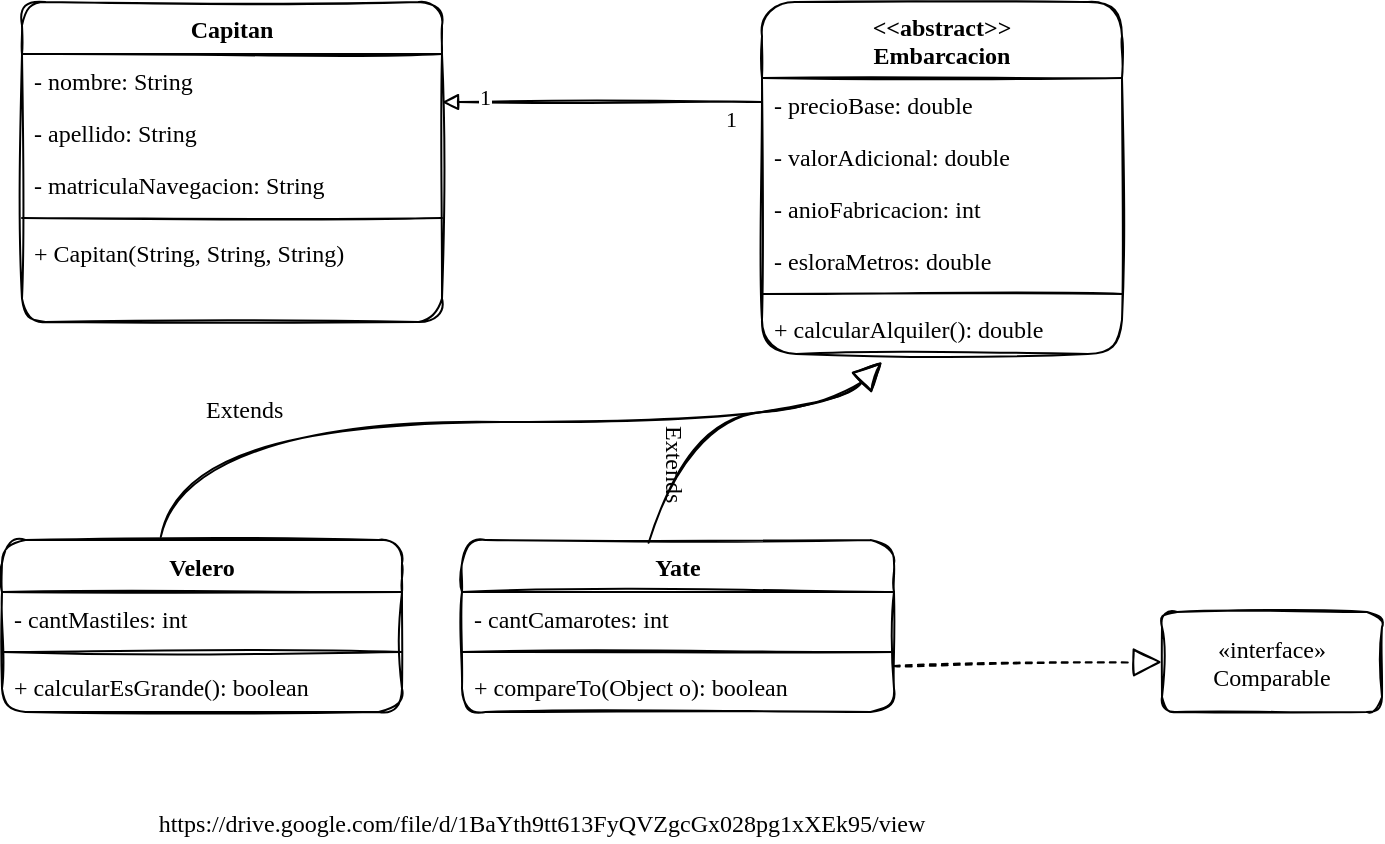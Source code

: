 <mxfile version="15.8.2" type="device"><diagram id="sjIL8w-2klPXhMvLEJ1d" name="Page-1"><mxGraphModel dx="597" dy="775" grid="1" gridSize="10" guides="1" tooltips="1" connect="1" arrows="1" fold="1" page="1" pageScale="1" pageWidth="827" pageHeight="1169" background="#FFFFFF" math="0" shadow="0"><root><mxCell id="0"/><mxCell id="1" parent="0"/><mxCell id="fRDBLoR-9exTfknAnRHi-1" value="&lt;&lt;abstract&gt;&gt;&#10;Embarcacion" style="swimlane;fontStyle=1;align=center;verticalAlign=middle;childLayout=stackLayout;horizontal=1;startSize=38;horizontalStack=0;resizeParent=1;resizeParentMax=0;resizeLast=0;collapsible=1;marginBottom=0;sketch=1;rounded=1;fontFamily=architect daughter;fontSource=https%3A%2F%2Ffonts.googleapis.com%2Fcss%3Ffamily%3Darchitect%2Bdaughter;arcSize=15;" parent="1" vertex="1"><mxGeometry x="460" y="230" width="180" height="176" as="geometry"/></mxCell><mxCell id="fRDBLoR-9exTfknAnRHi-36" value="- precioBase: double" style="text;strokeColor=none;fillColor=none;align=left;verticalAlign=top;spacingLeft=4;spacingRight=4;overflow=hidden;rotatable=0;points=[[0,0.5],[1,0.5]];portConstraint=eastwest;fontStyle=0;sketch=1;rounded=1;fontFamily=architect daughter;fontSource=https%3A%2F%2Ffonts.googleapis.com%2Fcss%3Ffamily%3Darchitect%2Bdaughter;" parent="fRDBLoR-9exTfknAnRHi-1" vertex="1"><mxGeometry y="38" width="180" height="26" as="geometry"/></mxCell><mxCell id="fRDBLoR-9exTfknAnRHi-6" value="- valorAdicional: double" style="text;strokeColor=none;fillColor=none;align=left;verticalAlign=top;spacingLeft=4;spacingRight=4;overflow=hidden;rotatable=0;points=[[0,0.5],[1,0.5]];portConstraint=eastwest;fontStyle=0;sketch=1;rounded=1;fontFamily=architect daughter;fontSource=https%3A%2F%2Ffonts.googleapis.com%2Fcss%3Ffamily%3Darchitect%2Bdaughter;" parent="fRDBLoR-9exTfknAnRHi-1" vertex="1"><mxGeometry y="64" width="180" height="26" as="geometry"/></mxCell><mxCell id="fRDBLoR-9exTfknAnRHi-7" value="- anioFabricacion: int" style="text;strokeColor=none;fillColor=none;align=left;verticalAlign=top;spacingLeft=4;spacingRight=4;overflow=hidden;rotatable=0;points=[[0,0.5],[1,0.5]];portConstraint=eastwest;sketch=1;rounded=1;fontFamily=architect daughter;fontSource=https%3A%2F%2Ffonts.googleapis.com%2Fcss%3Ffamily%3Darchitect%2Bdaughter;" parent="fRDBLoR-9exTfknAnRHi-1" vertex="1"><mxGeometry y="90" width="180" height="26" as="geometry"/></mxCell><mxCell id="fRDBLoR-9exTfknAnRHi-8" value="- esloraMetros: double" style="text;strokeColor=none;fillColor=none;align=left;verticalAlign=top;spacingLeft=4;spacingRight=4;overflow=hidden;rotatable=0;points=[[0,0.5],[1,0.5]];portConstraint=eastwest;sketch=1;rounded=1;fontFamily=architect daughter;fontSource=https%3A%2F%2Ffonts.googleapis.com%2Fcss%3Ffamily%3Darchitect%2Bdaughter;" parent="fRDBLoR-9exTfknAnRHi-1" vertex="1"><mxGeometry y="116" width="180" height="26" as="geometry"/></mxCell><mxCell id="fRDBLoR-9exTfknAnRHi-3" value="" style="line;strokeWidth=1;fillColor=none;align=left;verticalAlign=middle;spacingTop=-1;spacingLeft=3;spacingRight=3;rotatable=0;labelPosition=right;points=[];portConstraint=eastwest;sketch=1;rounded=1;fontFamily=architect daughter;fontSource=https%3A%2F%2Ffonts.googleapis.com%2Fcss%3Ffamily%3Darchitect%2Bdaughter;" parent="fRDBLoR-9exTfknAnRHi-1" vertex="1"><mxGeometry y="142" width="180" height="8" as="geometry"/></mxCell><mxCell id="fRDBLoR-9exTfknAnRHi-4" value="+ calcularAlquiler(): double" style="text;strokeColor=none;fillColor=none;align=left;verticalAlign=top;spacingLeft=4;spacingRight=4;overflow=hidden;rotatable=0;points=[[0,0.5],[1,0.5]];portConstraint=eastwest;sketch=1;rounded=1;fontFamily=architect daughter;fontSource=https%3A%2F%2Ffonts.googleapis.com%2Fcss%3Ffamily%3Darchitect%2Bdaughter;" parent="fRDBLoR-9exTfknAnRHi-1" vertex="1"><mxGeometry y="150" width="180" height="26" as="geometry"/></mxCell><mxCell id="fRDBLoR-9exTfknAnRHi-9" value="Capitan" style="swimlane;fontStyle=1;align=center;verticalAlign=top;childLayout=stackLayout;horizontal=1;startSize=26;horizontalStack=0;resizeParent=1;resizeParentMax=0;resizeLast=0;collapsible=1;marginBottom=0;fontFamily=architect daughter;sketch=1;rounded=1;fontSource=https%3A%2F%2Ffonts.googleapis.com%2Fcss%3Ffamily%3Darchitect%2Bdaughter;" parent="1" vertex="1"><mxGeometry x="90" y="230" width="210" height="160" as="geometry"/></mxCell><mxCell id="fRDBLoR-9exTfknAnRHi-10" value="- nombre: String" style="text;strokeColor=none;fillColor=none;align=left;verticalAlign=top;spacingLeft=4;spacingRight=4;overflow=hidden;rotatable=0;points=[[0,0.5],[1,0.5]];portConstraint=eastwest;sketch=1;rounded=1;fontFamily=architect daughter;fontSource=https%3A%2F%2Ffonts.googleapis.com%2Fcss%3Ffamily%3Darchitect%2Bdaughter;" parent="fRDBLoR-9exTfknAnRHi-9" vertex="1"><mxGeometry y="26" width="210" height="26" as="geometry"/></mxCell><mxCell id="fRDBLoR-9exTfknAnRHi-13" value="- apellido: String" style="text;strokeColor=none;fillColor=none;align=left;verticalAlign=top;spacingLeft=4;spacingRight=4;overflow=hidden;rotatable=0;points=[[0,0.5],[1,0.5]];portConstraint=eastwest;sketch=1;rounded=1;fontFamily=architect daughter;fontSource=https%3A%2F%2Ffonts.googleapis.com%2Fcss%3Ffamily%3Darchitect%2Bdaughter;" parent="fRDBLoR-9exTfknAnRHi-9" vertex="1"><mxGeometry y="52" width="210" height="26" as="geometry"/></mxCell><mxCell id="fRDBLoR-9exTfknAnRHi-14" value="- matriculaNavegacion: String" style="text;strokeColor=none;fillColor=none;align=left;verticalAlign=top;spacingLeft=4;spacingRight=4;overflow=hidden;rotatable=0;points=[[0,0.5],[1,0.5]];portConstraint=eastwest;sketch=1;rounded=1;fontFamily=architect daughter;fontSource=https%3A%2F%2Ffonts.googleapis.com%2Fcss%3Ffamily%3Darchitect%2Bdaughter;" parent="fRDBLoR-9exTfknAnRHi-9" vertex="1"><mxGeometry y="78" width="210" height="26" as="geometry"/></mxCell><mxCell id="fRDBLoR-9exTfknAnRHi-11" value="" style="line;strokeWidth=1;fillColor=none;align=left;verticalAlign=middle;spacingTop=-1;spacingLeft=3;spacingRight=3;rotatable=0;labelPosition=right;points=[];portConstraint=eastwest;sketch=1;rounded=1;fontFamily=architect daughter;fontSource=https%3A%2F%2Ffonts.googleapis.com%2Fcss%3Ffamily%3Darchitect%2Bdaughter;" parent="fRDBLoR-9exTfknAnRHi-9" vertex="1"><mxGeometry y="104" width="210" height="8" as="geometry"/></mxCell><mxCell id="SMdIu9WRXFlGN5hThCDA-2" value="+ Capitan(String, String, String)" style="text;strokeColor=none;fillColor=none;align=left;verticalAlign=top;spacingLeft=4;spacingRight=4;overflow=hidden;rotatable=0;points=[[0,0.5],[1,0.5]];portConstraint=eastwest;sketch=1;rounded=1;fontFamily=architect daughter;fontSource=https%3A%2F%2Ffonts.googleapis.com%2Fcss%3Ffamily%3Darchitect%2Bdaughter;" vertex="1" parent="fRDBLoR-9exTfknAnRHi-9"><mxGeometry y="112" width="210" height="48" as="geometry"/></mxCell><mxCell id="fRDBLoR-9exTfknAnRHi-15" value="Velero" style="swimlane;fontStyle=1;align=center;verticalAlign=top;childLayout=stackLayout;horizontal=1;startSize=26;horizontalStack=0;resizeParent=1;resizeParentMax=0;resizeLast=0;collapsible=1;marginBottom=0;sketch=1;rounded=1;fontFamily=architect daughter;fontSource=https%3A%2F%2Ffonts.googleapis.com%2Fcss%3Ffamily%3Darchitect%2Bdaughter;" parent="1" vertex="1"><mxGeometry x="80" y="499" width="200" height="86" as="geometry"/></mxCell><mxCell id="fRDBLoR-9exTfknAnRHi-16" value="- cantMastiles: int" style="text;strokeColor=none;fillColor=none;align=left;verticalAlign=top;spacingLeft=4;spacingRight=4;overflow=hidden;rotatable=0;points=[[0,0.5],[1,0.5]];portConstraint=eastwest;sketch=1;rounded=1;fontFamily=architect daughter;fontSource=https%3A%2F%2Ffonts.googleapis.com%2Fcss%3Ffamily%3Darchitect%2Bdaughter;" parent="fRDBLoR-9exTfknAnRHi-15" vertex="1"><mxGeometry y="26" width="200" height="26" as="geometry"/></mxCell><mxCell id="fRDBLoR-9exTfknAnRHi-17" value="" style="line;strokeWidth=1;fillColor=none;align=left;verticalAlign=middle;spacingTop=-1;spacingLeft=3;spacingRight=3;rotatable=0;labelPosition=right;points=[];portConstraint=eastwest;sketch=1;rounded=1;fontFamily=architect daughter;fontSource=https%3A%2F%2Ffonts.googleapis.com%2Fcss%3Ffamily%3Darchitect%2Bdaughter;" parent="fRDBLoR-9exTfknAnRHi-15" vertex="1"><mxGeometry y="52" width="200" height="8" as="geometry"/></mxCell><mxCell id="fRDBLoR-9exTfknAnRHi-25" value="+ calcularEsGrande(): boolean" style="text;strokeColor=none;fillColor=none;align=left;verticalAlign=top;spacingLeft=4;spacingRight=4;overflow=hidden;rotatable=0;points=[[0,0.5],[1,0.5]];portConstraint=eastwest;sketch=1;rounded=1;fontFamily=architect daughter;fontSource=https%3A%2F%2Ffonts.googleapis.com%2Fcss%3Ffamily%3Darchitect%2Bdaughter;" parent="fRDBLoR-9exTfknAnRHi-15" vertex="1"><mxGeometry y="60" width="200" height="26" as="geometry"/></mxCell><mxCell id="fRDBLoR-9exTfknAnRHi-19" value="Yate" style="swimlane;fontStyle=1;align=center;verticalAlign=top;childLayout=stackLayout;horizontal=1;startSize=26;horizontalStack=0;resizeParent=1;resizeParentMax=0;resizeLast=0;collapsible=1;marginBottom=0;sketch=1;rounded=1;fontFamily=architect daughter;fontSource=https%3A%2F%2Ffonts.googleapis.com%2Fcss%3Ffamily%3Darchitect%2Bdaughter;" parent="1" vertex="1"><mxGeometry x="310" y="499" width="216" height="86" as="geometry"/></mxCell><mxCell id="fRDBLoR-9exTfknAnRHi-20" value="- cantCamarotes: int" style="text;strokeColor=none;fillColor=none;align=left;verticalAlign=top;spacingLeft=4;spacingRight=4;overflow=hidden;rotatable=0;points=[[0,0.5],[1,0.5]];portConstraint=eastwest;sketch=1;rounded=1;fontFamily=architect daughter;fontSource=https%3A%2F%2Ffonts.googleapis.com%2Fcss%3Ffamily%3Darchitect%2Bdaughter;" parent="fRDBLoR-9exTfknAnRHi-19" vertex="1"><mxGeometry y="26" width="216" height="26" as="geometry"/></mxCell><mxCell id="fRDBLoR-9exTfknAnRHi-21" value="" style="line;strokeWidth=1;fillColor=none;align=left;verticalAlign=middle;spacingTop=-1;spacingLeft=3;spacingRight=3;rotatable=0;labelPosition=right;points=[];portConstraint=eastwest;sketch=1;rounded=1;fontFamily=architect daughter;fontSource=https%3A%2F%2Ffonts.googleapis.com%2Fcss%3Ffamily%3Darchitect%2Bdaughter;" parent="fRDBLoR-9exTfknAnRHi-19" vertex="1"><mxGeometry y="52" width="216" height="8" as="geometry"/></mxCell><mxCell id="fRDBLoR-9exTfknAnRHi-23" value="+ compareTo(Object o): boolean " style="text;strokeColor=none;fillColor=none;align=left;verticalAlign=top;spacingLeft=4;spacingRight=4;overflow=hidden;rotatable=0;points=[[0,0.5],[1,0.5]];portConstraint=eastwest;sketch=1;rounded=1;fontFamily=architect daughter;fontSource=https%3A%2F%2Ffonts.googleapis.com%2Fcss%3Ffamily%3Darchitect%2Bdaughter;" parent="fRDBLoR-9exTfknAnRHi-19" vertex="1"><mxGeometry y="60" width="216" height="26" as="geometry"/></mxCell><mxCell id="fRDBLoR-9exTfknAnRHi-32" value="" style="endArrow=block;endFill=0;endSize=12;exitX=0.432;exitY=0.016;exitDx=0;exitDy=0;exitPerimeter=0;sketch=1;curved=1;fontFamily=architect daughter;fontSource=https%3A%2F%2Ffonts.googleapis.com%2Fcss%3Ffamily%3Darchitect%2Bdaughter;" parent="1" source="fRDBLoR-9exTfknAnRHi-19" edge="1"><mxGeometry width="160" relative="1" as="geometry"><mxPoint x="570" y="500" as="sourcePoint"/><mxPoint x="520" y="410" as="targetPoint"/><Array as="points"><mxPoint x="420" y="440"/><mxPoint x="500" y="430"/></Array></mxGeometry></mxCell><mxCell id="fRDBLoR-9exTfknAnRHi-33" value="" style="endArrow=block;endFill=0;endSize=12;exitX=0.397;exitY=-0.018;exitDx=0;exitDy=0;exitPerimeter=0;sketch=1;curved=1;fontFamily=architect daughter;fontSource=https%3A%2F%2Ffonts.googleapis.com%2Fcss%3Ffamily%3Darchitect%2Bdaughter;" parent="1" source="fRDBLoR-9exTfknAnRHi-15" edge="1"><mxGeometry width="160" relative="1" as="geometry"><mxPoint x="180" y="440" as="sourcePoint"/><mxPoint x="520" y="410" as="targetPoint"/><Array as="points"><mxPoint x="170" y="440"/><mxPoint x="490" y="440"/></Array></mxGeometry></mxCell><mxCell id="SMdIu9WRXFlGN5hThCDA-1" value="https://drive.google.com/file/d/1BaYth9tt613FyQVZgcGx028pg1xXEk95/view" style="text;align=center;verticalAlign=middle;resizable=0;points=[];autosize=1;strokeColor=none;fillColor=none;sketch=1;rounded=1;fontFamily=architect daughter;fontSource=https%3A%2F%2Ffonts.googleapis.com%2Fcss%3Ffamily%3Darchitect%2Bdaughter;" vertex="1" parent="1"><mxGeometry x="110" y="630" width="480" height="20" as="geometry"/></mxCell><mxCell id="SMdIu9WRXFlGN5hThCDA-4" value="" style="endArrow=block;edgeStyle=orthogonalEdgeStyle;endFill=0;sketch=1;curved=1;fontFamily=architect daughter;fontSource=https%3A%2F%2Ffonts.googleapis.com%2Fcss%3Ffamily%3Darchitect%2Bdaughter;" edge="1" parent="1"><mxGeometry relative="1" as="geometry"><mxPoint x="460" y="280" as="sourcePoint"/><mxPoint x="300" y="280" as="targetPoint"/><Array as="points"><mxPoint x="430" y="279.5"/></Array></mxGeometry></mxCell><mxCell id="SMdIu9WRXFlGN5hThCDA-5" value="1" style="edgeLabel;resizable=0;align=left;verticalAlign=bottom;sketch=1;rounded=1;fontFamily=architect daughter;fontSource=https%3A%2F%2Ffonts.googleapis.com%2Fcss%3Ffamily%3Darchitect%2Bdaughter;" connectable="0" vertex="1" parent="SMdIu9WRXFlGN5hThCDA-4"><mxGeometry x="-1" relative="1" as="geometry"><mxPoint x="-20" y="17" as="offset"/></mxGeometry></mxCell><mxCell id="SMdIu9WRXFlGN5hThCDA-6" value="1" style="edgeLabel;resizable=0;align=right;verticalAlign=bottom;sketch=1;rounded=1;fontFamily=architect daughter;fontSource=https%3A%2F%2Ffonts.googleapis.com%2Fcss%3Ffamily%3Darchitect%2Bdaughter;" connectable="0" vertex="1" parent="SMdIu9WRXFlGN5hThCDA-4"><mxGeometry x="1" relative="1" as="geometry"><mxPoint x="26" y="6" as="offset"/></mxGeometry></mxCell><mxCell id="SMdIu9WRXFlGN5hThCDA-7" value="" style="endArrow=block;dashed=1;endFill=0;endSize=12;exitX=1;exitY=0.115;exitDx=0;exitDy=0;exitPerimeter=0;entryX=0;entryY=0.5;entryDx=0;entryDy=0;sketch=1;curved=1;fontFamily=architect daughter;fontSource=https%3A%2F%2Ffonts.googleapis.com%2Fcss%3Ffamily%3Darchitect%2Bdaughter;" edge="1" parent="1" target="SMdIu9WRXFlGN5hThCDA-9"><mxGeometry width="160" relative="1" as="geometry"><mxPoint x="526" y="561.99" as="sourcePoint"/><mxPoint x="653.04" y="535.002" as="targetPoint"/></mxGeometry></mxCell><mxCell id="SMdIu9WRXFlGN5hThCDA-9" value="«interface»&#10;Comparable" style="sketch=1;rounded=1;fontFamily=architect daughter;fontSource=https%3A%2F%2Ffonts.googleapis.com%2Fcss%3Ffamily%3Darchitect%2Bdaughter;glass=0;shadow=0;" vertex="1" parent="1"><mxGeometry x="660" y="535" width="110" height="50" as="geometry"/></mxCell><mxCell id="SMdIu9WRXFlGN5hThCDA-10" value="Extends" style="text;fontFamily=architect daughter;sketch=1;rounded=1;fontSource=https%3A%2F%2Ffonts.googleapis.com%2Fcss%3Ffamily%3Darchitect%2Bdaughter;" vertex="1" parent="1"><mxGeometry x="180" y="420" width="60" height="30" as="geometry"/></mxCell><mxCell id="SMdIu9WRXFlGN5hThCDA-11" value="Extends" style="text;fontFamily=architect daughter;rotation=90;sketch=1;rounded=1;fontSource=https%3A%2F%2Ffonts.googleapis.com%2Fcss%3Ffamily%3Darchitect%2Bdaughter;" vertex="1" parent="1"><mxGeometry x="390" y="460" width="60" height="20" as="geometry"/></mxCell></root></mxGraphModel></diagram></mxfile>